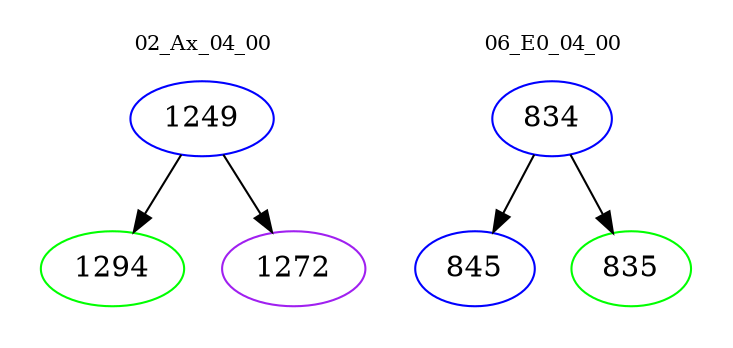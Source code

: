 digraph{
subgraph cluster_0 {
color = white
label = "02_Ax_04_00";
fontsize=10;
T0_1249 [label="1249", color="blue"]
T0_1249 -> T0_1294 [color="black"]
T0_1294 [label="1294", color="green"]
T0_1249 -> T0_1272 [color="black"]
T0_1272 [label="1272", color="purple"]
}
subgraph cluster_1 {
color = white
label = "06_E0_04_00";
fontsize=10;
T1_834 [label="834", color="blue"]
T1_834 -> T1_845 [color="black"]
T1_845 [label="845", color="blue"]
T1_834 -> T1_835 [color="black"]
T1_835 [label="835", color="green"]
}
}
